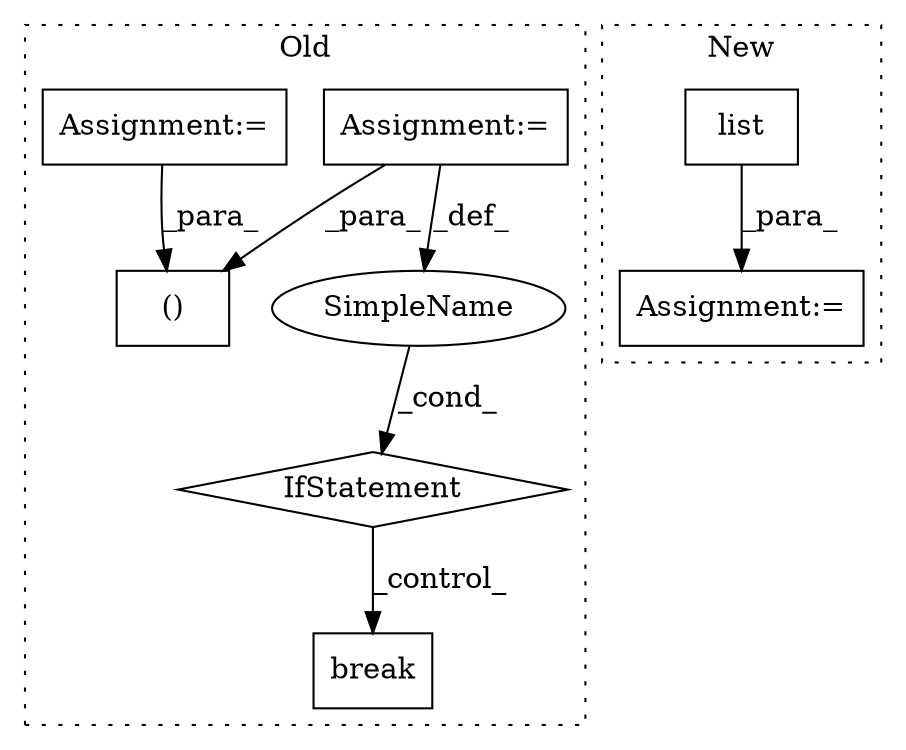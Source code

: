 digraph G {
subgraph cluster0 {
1 [label="break" a="10" s="13145" l="6" shape="box"];
4 [label="IfStatement" a="25" s="13111,13133" l="4,2" shape="diamond"];
5 [label="SimpleName" a="42" s="" l="" shape="ellipse"];
6 [label="Assignment:=" a="7" s="12851" l="1" shape="box"];
7 [label="()" a="106" s="13182" l="52" shape="box"];
8 [label="Assignment:=" a="7" s="13069" l="1" shape="box"];
label = "Old";
style="dotted";
}
subgraph cluster1 {
2 [label="list" a="32" s="13005,13023" l="5,1" shape="box"];
3 [label="Assignment:=" a="7" s="13004" l="1" shape="box"];
label = "New";
style="dotted";
}
2 -> 3 [label="_para_"];
4 -> 1 [label="_control_"];
5 -> 4 [label="_cond_"];
6 -> 5 [label="_def_"];
6 -> 7 [label="_para_"];
8 -> 7 [label="_para_"];
}